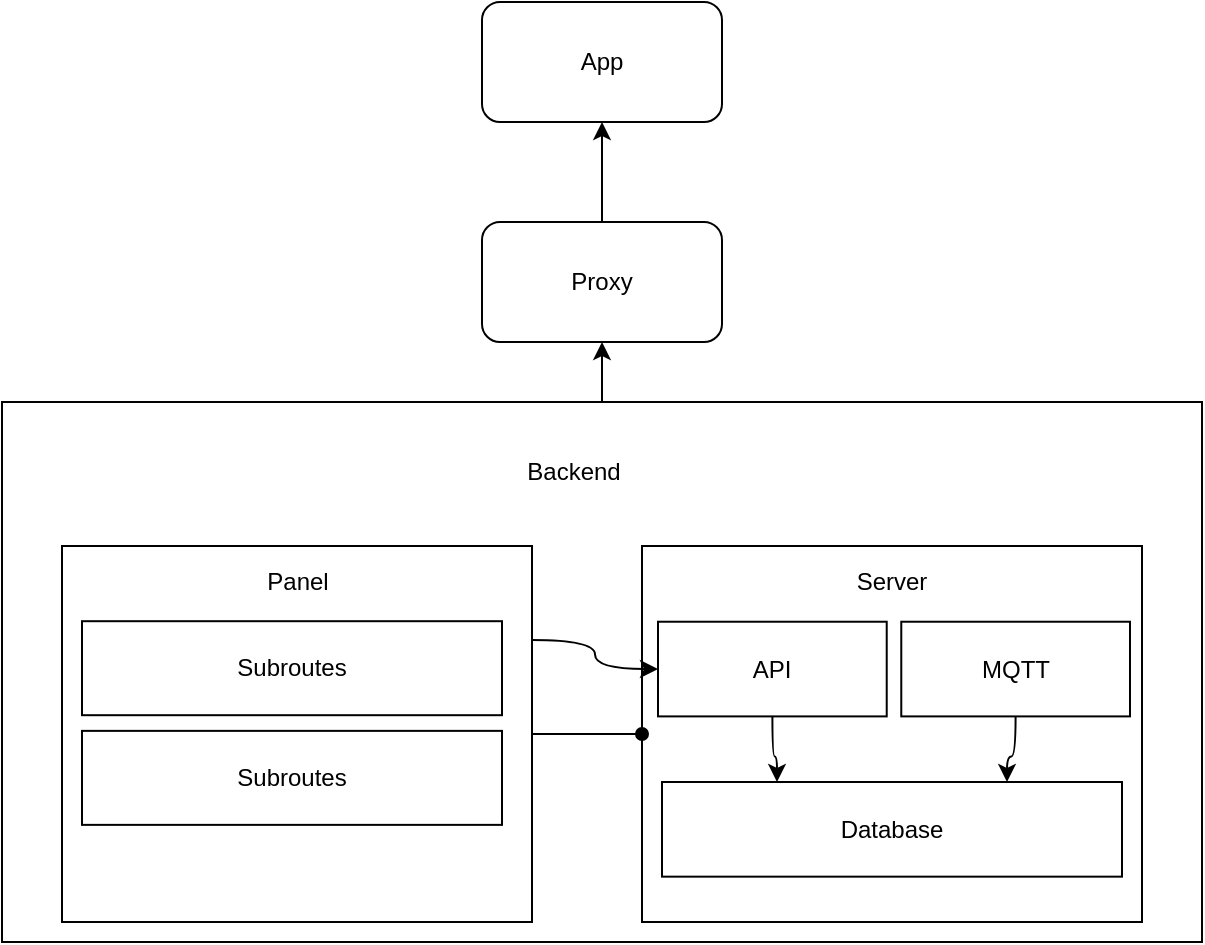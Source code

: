 <mxfile version="24.7.7">
  <diagram name="Page-1" id="sHwzvZZgzlstFskXgRsK">
    <mxGraphModel dx="1161" dy="662" grid="1" gridSize="10" guides="1" tooltips="1" connect="1" arrows="1" fold="1" page="1" pageScale="1" pageWidth="850" pageHeight="1100" math="0" shadow="0">
      <root>
        <mxCell id="0" />
        <mxCell id="1" parent="0" />
        <mxCell id="H0hR6zVFad2VTIzcyIU_-5" value="App" style="rounded=1;whiteSpace=wrap;html=1;" vertex="1" parent="1">
          <mxGeometry x="365" y="40" width="120" height="60" as="geometry" />
        </mxCell>
        <mxCell id="H0hR6zVFad2VTIzcyIU_-45" value="" style="group" vertex="1" connectable="0" parent="1">
          <mxGeometry x="125" y="240" width="600" height="270" as="geometry" />
        </mxCell>
        <mxCell id="H0hR6zVFad2VTIzcyIU_-6" value="&lt;p style=&quot;line-height: 130%;&quot;&gt;&lt;br&gt;&lt;/p&gt;" style="rounded=0;whiteSpace=wrap;html=1;" vertex="1" parent="H0hR6zVFad2VTIzcyIU_-45">
          <mxGeometry width="600" height="270" as="geometry" />
        </mxCell>
        <mxCell id="H0hR6zVFad2VTIzcyIU_-8" value="Backend" style="text;html=1;align=center;verticalAlign=middle;whiteSpace=wrap;rounded=0;" vertex="1" parent="H0hR6zVFad2VTIzcyIU_-45">
          <mxGeometry x="255.5" y="20" width="60" height="30" as="geometry" />
        </mxCell>
        <mxCell id="H0hR6zVFad2VTIzcyIU_-16" value="" style="group" vertex="1" connectable="0" parent="H0hR6zVFad2VTIzcyIU_-45">
          <mxGeometry x="30" y="72" width="235" height="188" as="geometry" />
        </mxCell>
        <mxCell id="H0hR6zVFad2VTIzcyIU_-14" value="" style="rounded=0;whiteSpace=wrap;html=1;" vertex="1" parent="H0hR6zVFad2VTIzcyIU_-16">
          <mxGeometry width="235" height="188" as="geometry" />
        </mxCell>
        <mxCell id="H0hR6zVFad2VTIzcyIU_-15" value="Panel" style="text;html=1;align=center;verticalAlign=middle;whiteSpace=wrap;rounded=0;" vertex="1" parent="H0hR6zVFad2VTIzcyIU_-16">
          <mxGeometry x="87.5" y="6.51" width="60" height="23.5" as="geometry" />
        </mxCell>
        <mxCell id="H0hR6zVFad2VTIzcyIU_-20" value="Subroutes" style="rounded=0;whiteSpace=wrap;html=1;" vertex="1" parent="H0hR6zVFad2VTIzcyIU_-16">
          <mxGeometry x="10" y="37.6" width="210" height="47" as="geometry" />
        </mxCell>
        <mxCell id="H0hR6zVFad2VTIzcyIU_-21" value="Subroutes" style="rounded=0;whiteSpace=wrap;html=1;" vertex="1" parent="H0hR6zVFad2VTIzcyIU_-16">
          <mxGeometry x="10" y="92.433" width="210" height="47" as="geometry" />
        </mxCell>
        <mxCell id="H0hR6zVFad2VTIzcyIU_-22" value="" style="group" vertex="1" connectable="0" parent="H0hR6zVFad2VTIzcyIU_-45">
          <mxGeometry x="320" y="72" width="250" height="188" as="geometry" />
        </mxCell>
        <mxCell id="H0hR6zVFad2VTIzcyIU_-23" value="&lt;p style=&quot;line-height: 130%;&quot;&gt;&lt;br&gt;&lt;/p&gt;" style="rounded=0;whiteSpace=wrap;html=1;" vertex="1" parent="H0hR6zVFad2VTIzcyIU_-22">
          <mxGeometry width="250" height="188" as="geometry" />
        </mxCell>
        <mxCell id="H0hR6zVFad2VTIzcyIU_-24" value="Server" style="text;html=1;align=center;verticalAlign=middle;whiteSpace=wrap;rounded=0;" vertex="1" parent="H0hR6zVFad2VTIzcyIU_-22">
          <mxGeometry x="93.085" y="6.556" width="63.83" height="23.667" as="geometry" />
        </mxCell>
        <mxCell id="H0hR6zVFad2VTIzcyIU_-43" style="edgeStyle=orthogonalEdgeStyle;rounded=0;orthogonalLoop=1;jettySize=auto;html=1;entryX=0.25;entryY=0;entryDx=0;entryDy=0;curved=1;" edge="1" parent="H0hR6zVFad2VTIzcyIU_-22" source="H0hR6zVFad2VTIzcyIU_-35" target="H0hR6zVFad2VTIzcyIU_-36">
          <mxGeometry relative="1" as="geometry" />
        </mxCell>
        <mxCell id="H0hR6zVFad2VTIzcyIU_-35" value="API" style="rounded=0;whiteSpace=wrap;html=1;" vertex="1" parent="H0hR6zVFad2VTIzcyIU_-22">
          <mxGeometry x="8.0" y="37.867" width="114.362" height="47.333" as="geometry" />
        </mxCell>
        <mxCell id="H0hR6zVFad2VTIzcyIU_-36" value="Database" style="rounded=0;whiteSpace=wrap;html=1;" vertex="1" parent="H0hR6zVFad2VTIzcyIU_-22">
          <mxGeometry x="10" y="118" width="230" height="47.33" as="geometry" />
        </mxCell>
        <mxCell id="H0hR6zVFad2VTIzcyIU_-44" style="edgeStyle=orthogonalEdgeStyle;rounded=0;orthogonalLoop=1;jettySize=auto;html=1;entryX=0.75;entryY=0;entryDx=0;entryDy=0;curved=1;" edge="1" parent="H0hR6zVFad2VTIzcyIU_-22" source="H0hR6zVFad2VTIzcyIU_-39" target="H0hR6zVFad2VTIzcyIU_-36">
          <mxGeometry relative="1" as="geometry" />
        </mxCell>
        <mxCell id="H0hR6zVFad2VTIzcyIU_-39" value="MQTT" style="rounded=0;whiteSpace=wrap;html=1;" vertex="1" parent="H0hR6zVFad2VTIzcyIU_-22">
          <mxGeometry x="129.637" y="37.867" width="114.362" height="47.333" as="geometry" />
        </mxCell>
        <mxCell id="H0hR6zVFad2VTIzcyIU_-41" style="edgeStyle=orthogonalEdgeStyle;rounded=0;orthogonalLoop=1;jettySize=auto;html=1;exitX=1;exitY=0.25;exitDx=0;exitDy=0;entryX=0;entryY=0.5;entryDx=0;entryDy=0;curved=1;strokeWidth=1;" edge="1" parent="H0hR6zVFad2VTIzcyIU_-45" source="H0hR6zVFad2VTIzcyIU_-14" target="H0hR6zVFad2VTIzcyIU_-35">
          <mxGeometry relative="1" as="geometry" />
        </mxCell>
        <mxCell id="H0hR6zVFad2VTIzcyIU_-42" style="edgeStyle=orthogonalEdgeStyle;rounded=0;orthogonalLoop=1;jettySize=auto;html=1;exitX=1;exitY=0.5;exitDx=0;exitDy=0;curved=1;endArrow=oval;endFill=1;" edge="1" parent="H0hR6zVFad2VTIzcyIU_-45" source="H0hR6zVFad2VTIzcyIU_-14" target="H0hR6zVFad2VTIzcyIU_-23">
          <mxGeometry relative="1" as="geometry" />
        </mxCell>
        <mxCell id="H0hR6zVFad2VTIzcyIU_-48" style="edgeStyle=orthogonalEdgeStyle;rounded=0;orthogonalLoop=1;jettySize=auto;html=1;entryX=0.5;entryY=1;entryDx=0;entryDy=0;" edge="1" parent="1" source="H0hR6zVFad2VTIzcyIU_-46" target="H0hR6zVFad2VTIzcyIU_-5">
          <mxGeometry relative="1" as="geometry" />
        </mxCell>
        <mxCell id="H0hR6zVFad2VTIzcyIU_-46" value="Proxy" style="rounded=1;whiteSpace=wrap;html=1;" vertex="1" parent="1">
          <mxGeometry x="365" y="150" width="120" height="60" as="geometry" />
        </mxCell>
        <mxCell id="H0hR6zVFad2VTIzcyIU_-47" style="edgeStyle=orthogonalEdgeStyle;rounded=0;orthogonalLoop=1;jettySize=auto;html=1;entryX=0.5;entryY=1;entryDx=0;entryDy=0;" edge="1" parent="1" source="H0hR6zVFad2VTIzcyIU_-6" target="H0hR6zVFad2VTIzcyIU_-46">
          <mxGeometry relative="1" as="geometry" />
        </mxCell>
      </root>
    </mxGraphModel>
  </diagram>
</mxfile>
